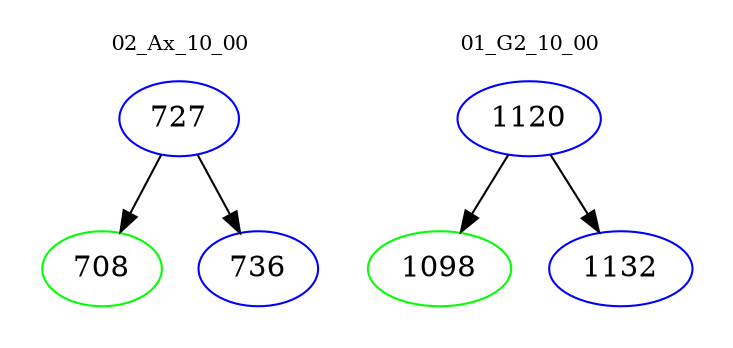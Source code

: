 digraph{
subgraph cluster_0 {
color = white
label = "02_Ax_10_00";
fontsize=10;
T0_727 [label="727", color="blue"]
T0_727 -> T0_708 [color="black"]
T0_708 [label="708", color="green"]
T0_727 -> T0_736 [color="black"]
T0_736 [label="736", color="blue"]
}
subgraph cluster_1 {
color = white
label = "01_G2_10_00";
fontsize=10;
T1_1120 [label="1120", color="blue"]
T1_1120 -> T1_1098 [color="black"]
T1_1098 [label="1098", color="green"]
T1_1120 -> T1_1132 [color="black"]
T1_1132 [label="1132", color="blue"]
}
}
